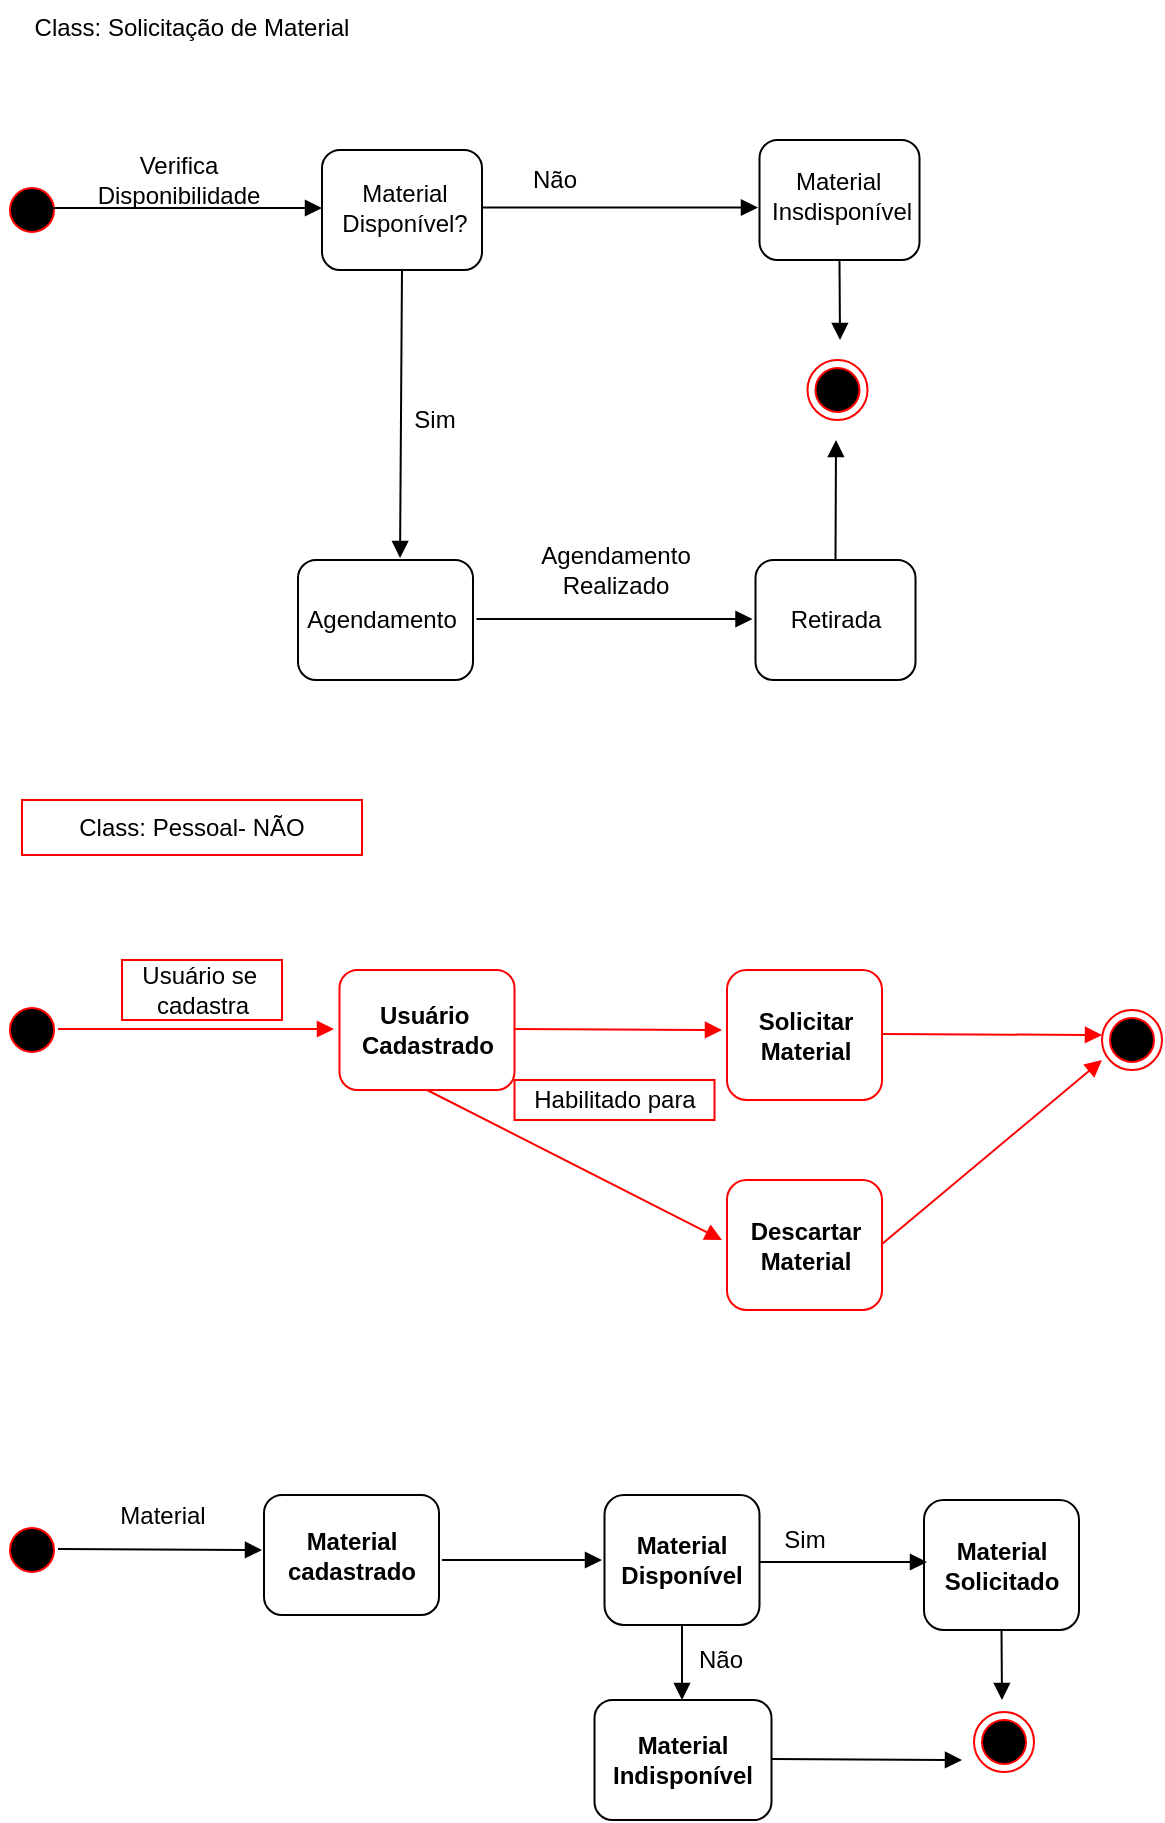 <mxfile version="14.6.9" type="github">
  <diagram id="kgpKYQtTHZ0yAKxKKP6v" name="Page-1">
    <mxGraphModel dx="868" dy="450" grid="1" gridSize="10" guides="1" tooltips="1" connect="1" arrows="1" fold="1" page="1" pageScale="1" pageWidth="850" pageHeight="1100" math="0" shadow="0">
      <root>
        <mxCell id="0" />
        <mxCell id="1" parent="0" />
        <mxCell id="gqt7VWo0npzINOgCtDPw-2" value="" style="ellipse;html=1;shape=startState;fillColor=#000000;strokeColor=#ff0000;" vertex="1" parent="1">
          <mxGeometry x="160" y="160" width="30" height="30" as="geometry" />
        </mxCell>
        <mxCell id="gqt7VWo0npzINOgCtDPw-5" value="" style="text;strokeColor=none;fillColor=none;align=left;verticalAlign=middle;spacingTop=-1;spacingLeft=4;spacingRight=4;rotatable=0;labelPosition=right;points=[];portConstraint=eastwest;" vertex="1" parent="1">
          <mxGeometry x="380" y="230" width="20" height="14" as="geometry" />
        </mxCell>
        <mxCell id="gqt7VWo0npzINOgCtDPw-6" value="" style="html=1;verticalAlign=bottom;endArrow=block;" edge="1" parent="1">
          <mxGeometry x="0.2" y="4" width="80" relative="1" as="geometry">
            <mxPoint x="182" y="174" as="sourcePoint" />
            <mxPoint x="320" y="174" as="targetPoint" />
            <mxPoint as="offset" />
          </mxGeometry>
        </mxCell>
        <mxCell id="gqt7VWo0npzINOgCtDPw-7" value="Verifica&lt;br&gt;Disponibilidade" style="text;html=1;align=center;verticalAlign=middle;resizable=0;points=[];autosize=1;strokeColor=none;" vertex="1" parent="1">
          <mxGeometry x="198" y="145" width="100" height="30" as="geometry" />
        </mxCell>
        <mxCell id="gqt7VWo0npzINOgCtDPw-14" value="" style="rounded=1;whiteSpace=wrap;html=1;fontStyle=1" vertex="1" parent="1">
          <mxGeometry x="320" y="145" width="80" height="60" as="geometry" />
        </mxCell>
        <mxCell id="gqt7VWo0npzINOgCtDPw-15" value="Material&lt;br&gt;Disponível?" style="text;html=1;strokeColor=none;fillColor=none;align=center;verticalAlign=middle;whiteSpace=wrap;rounded=0;" vertex="1" parent="1">
          <mxGeometry x="334" y="160.5" width="55" height="27.5" as="geometry" />
        </mxCell>
        <mxCell id="gqt7VWo0npzINOgCtDPw-18" value="" style="rounded=1;whiteSpace=wrap;html=1;" vertex="1" parent="1">
          <mxGeometry x="536.75" y="350" width="80" height="60" as="geometry" />
        </mxCell>
        <mxCell id="gqt7VWo0npzINOgCtDPw-21" value="Sim" style="text;html=1;align=center;verticalAlign=middle;resizable=0;points=[];autosize=1;strokeColor=none;" vertex="1" parent="1">
          <mxGeometry x="355.5" y="270" width="40" height="20" as="geometry" />
        </mxCell>
        <mxCell id="gqt7VWo0npzINOgCtDPw-22" value="&lt;span style=&quot;color: rgba(0 , 0 , 0 , 0) ; font-family: monospace ; font-size: 0px ; font-weight: 400&quot;&gt;%3CmxGraphModel%3E%3Croot%3E%3CmxCell%20id%3D%220%22%2F%3E%3CmxCell%20id%3D%221%22%20parent%3D%220%22%2F%3E%3CmxCell%20id%3D%222%22%20value%3D%22Agendamento%22%20style%3D%22text%3Bhtml%3D1%3BstrokeColor%3Dnone%3BfillColor%3Dnone%3Balign%3Dcenter%3BverticalAlign%3Dmiddle%3BwhiteSpace%3Dwrap%3Brounded%3D0%3B%22%20vertex%3D%221%22%20parent%3D%221%22%3E%3CmxGeometry%20x%3D%22548%22%20y%3D%22365%22%20width%3D%2257.5%22%20height%3D%2230%22%20as%3D%22geometry%22%2F%3E%3C%2FmxCell%3E%3C%2Froot%3E%3C%2FmxGraphModel%3E&lt;/span&gt;&lt;span style=&quot;color: rgba(0 , 0 , 0 , 0) ; font-family: monospace ; font-size: 0px ; font-weight: 400&quot;&gt;%3CmxGraphModel%3E%3Croot%3E%3CmxCell%20id%3D%220%22%2F%3E%3CmxCell%20id%3D%221%22%20parent%3D%220%22%2F%3E%3CmxCell%20id%3D%222%22%20value%3D%22Agendamento%22%20style%3D%22text%3Bhtml%3D1%3BstrokeColor%3Dnone%3BfillColor%3Dnone%3Balign%3Dcenter%3BverticalAlign%3Dmiddle%3BwhiteSpace%3Dwrap%3Brounded%3D0%3B%22%20vertex%3D%221%22%20parent%3D%221%22%3E%3CmxGeometry%20x%3D%22548%22%20y%3D%22365%22%20width%3D%2257.5%22%20height%3D%2230%22%20as%3D%22geometry%22%2F%3E%3C%2FmxCell%3E%3C%2Froot%3E%3C%2FmxGraphModel%3E&lt;/span&gt;" style="rounded=1;whiteSpace=wrap;html=1;fontStyle=1" vertex="1" parent="1">
          <mxGeometry x="308" y="350" width="87.5" height="60" as="geometry" />
        </mxCell>
        <mxCell id="gqt7VWo0npzINOgCtDPw-23" value="" style="html=1;verticalAlign=bottom;endArrow=block;" edge="1" parent="1">
          <mxGeometry x="0.2" y="4" width="80" relative="1" as="geometry">
            <mxPoint x="397.25" y="379.5" as="sourcePoint" />
            <mxPoint x="535.25" y="379.5" as="targetPoint" />
            <mxPoint as="offset" />
          </mxGeometry>
        </mxCell>
        <mxCell id="gqt7VWo0npzINOgCtDPw-28" value="" style="html=1;verticalAlign=bottom;endArrow=block;exitX=0.5;exitY=0;exitDx=0;exitDy=0;" edge="1" parent="1" source="gqt7VWo0npzINOgCtDPw-18">
          <mxGeometry x="0.2" y="4" width="80" relative="1" as="geometry">
            <mxPoint x="551.5" y="270" as="sourcePoint" />
            <mxPoint x="577" y="290" as="targetPoint" />
            <mxPoint as="offset" />
          </mxGeometry>
        </mxCell>
        <mxCell id="gqt7VWo0npzINOgCtDPw-30" value="Agendamento&lt;br&gt;Realizado" style="text;html=1;strokeColor=none;fillColor=none;align=center;verticalAlign=middle;whiteSpace=wrap;rounded=0;" vertex="1" parent="1">
          <mxGeometry x="437.5" y="340" width="57.5" height="30" as="geometry" />
        </mxCell>
        <mxCell id="gqt7VWo0npzINOgCtDPw-31" value="Retirada" style="text;html=1;strokeColor=none;fillColor=none;align=center;verticalAlign=middle;whiteSpace=wrap;rounded=0;" vertex="1" parent="1">
          <mxGeometry x="548" y="365" width="57.5" height="30" as="geometry" />
        </mxCell>
        <mxCell id="gqt7VWo0npzINOgCtDPw-32" value="" style="ellipse;html=1;shape=endState;fillColor=#000000;strokeColor=#ff0000;" vertex="1" parent="1">
          <mxGeometry x="562.75" y="250" width="30" height="30" as="geometry" />
        </mxCell>
        <mxCell id="gqt7VWo0npzINOgCtDPw-34" value="" style="ellipse;html=1;shape=startState;fillColor=#000000;strokeColor=#FF0000;" vertex="1" parent="1">
          <mxGeometry x="160" y="570" width="30" height="30" as="geometry" />
        </mxCell>
        <mxCell id="gqt7VWo0npzINOgCtDPw-35" value="" style="html=1;verticalAlign=bottom;endArrow=block;strokeColor=#FF0000;" edge="1" parent="1">
          <mxGeometry x="0.2" y="4" width="80" relative="1" as="geometry">
            <mxPoint x="188" y="584.5" as="sourcePoint" />
            <mxPoint x="326" y="584.5" as="targetPoint" />
            <mxPoint as="offset" />
          </mxGeometry>
        </mxCell>
        <mxCell id="gqt7VWo0npzINOgCtDPw-36" value="Usuário&amp;nbsp;&lt;br&gt;Cadastrado" style="rounded=1;whiteSpace=wrap;html=1;fontStyle=1;strokeColor=#FF0000;" vertex="1" parent="1">
          <mxGeometry x="328.75" y="555" width="87.5" height="60" as="geometry" />
        </mxCell>
        <mxCell id="gqt7VWo0npzINOgCtDPw-37" value="Solicitar Material" style="rounded=1;whiteSpace=wrap;html=1;fontStyle=1;strokeColor=#FF0000;" vertex="1" parent="1">
          <mxGeometry x="522.5" y="555" width="77.5" height="65" as="geometry" />
        </mxCell>
        <mxCell id="gqt7VWo0npzINOgCtDPw-38" value="" style="html=1;verticalAlign=bottom;endArrow=block;strokeColor=#FF0000;" edge="1" parent="1">
          <mxGeometry x="0.2" y="4" width="80" relative="1" as="geometry">
            <mxPoint x="416.25" y="584.5" as="sourcePoint" />
            <mxPoint x="520" y="585" as="targetPoint" />
            <mxPoint as="offset" />
          </mxGeometry>
        </mxCell>
        <mxCell id="gqt7VWo0npzINOgCtDPw-39" value="Usuário se&amp;nbsp;&lt;br&gt;cadastra" style="text;html=1;align=center;verticalAlign=middle;resizable=0;points=[];autosize=1;strokeColor=#FF0000;" vertex="1" parent="1">
          <mxGeometry x="220" y="550" width="80" height="30" as="geometry" />
        </mxCell>
        <mxCell id="gqt7VWo0npzINOgCtDPw-40" value="Habilitado para" style="text;html=1;align=center;verticalAlign=middle;resizable=0;points=[];autosize=1;strokeColor=#FF0000;" vertex="1" parent="1">
          <mxGeometry x="416.25" y="610" width="100" height="20" as="geometry" />
        </mxCell>
        <mxCell id="gqt7VWo0npzINOgCtDPw-41" value="" style="html=1;verticalAlign=bottom;endArrow=block;exitX=0.5;exitY=1;exitDx=0;exitDy=0;strokeColor=#FF0000;" edge="1" parent="1" source="gqt7VWo0npzINOgCtDPw-36">
          <mxGeometry x="0.2" y="4" width="80" relative="1" as="geometry">
            <mxPoint x="389" y="660" as="sourcePoint" />
            <mxPoint x="520" y="690" as="targetPoint" />
            <mxPoint as="offset" />
          </mxGeometry>
        </mxCell>
        <mxCell id="gqt7VWo0npzINOgCtDPw-42" value="Descartar Material" style="rounded=1;whiteSpace=wrap;html=1;fontStyle=1;strokeColor=#FF0000;" vertex="1" parent="1">
          <mxGeometry x="522.5" y="660" width="77.5" height="65" as="geometry" />
        </mxCell>
        <mxCell id="gqt7VWo0npzINOgCtDPw-43" value="" style="html=1;verticalAlign=bottom;endArrow=block;entryX=0;entryY=0.417;entryDx=0;entryDy=0;entryPerimeter=0;strokeColor=#FF0000;" edge="1" parent="1" target="gqt7VWo0npzINOgCtDPw-45">
          <mxGeometry x="0.2" y="4" width="80" relative="1" as="geometry">
            <mxPoint x="600" y="587" as="sourcePoint" />
            <mxPoint x="703.75" y="587.5" as="targetPoint" />
            <mxPoint as="offset" />
          </mxGeometry>
        </mxCell>
        <mxCell id="gqt7VWo0npzINOgCtDPw-44" value="" style="html=1;verticalAlign=bottom;endArrow=block;strokeColor=#FF0000;" edge="1" parent="1">
          <mxGeometry x="0.2" y="4" width="80" relative="1" as="geometry">
            <mxPoint x="600" y="692" as="sourcePoint" />
            <mxPoint x="710" y="600" as="targetPoint" />
            <mxPoint as="offset" />
            <Array as="points" />
          </mxGeometry>
        </mxCell>
        <mxCell id="gqt7VWo0npzINOgCtDPw-45" value="" style="ellipse;html=1;shape=endState;fillColor=#000000;strokeColor=#FF0000;" vertex="1" parent="1">
          <mxGeometry x="710" y="575" width="30" height="30" as="geometry" />
        </mxCell>
        <mxCell id="gqt7VWo0npzINOgCtDPw-47" value="" style="ellipse;html=1;shape=startState;fillColor=#000000;strokeColor=#ff0000;" vertex="1" parent="1">
          <mxGeometry x="160" y="830" width="30" height="30" as="geometry" />
        </mxCell>
        <mxCell id="gqt7VWo0npzINOgCtDPw-48" value="" style="html=1;verticalAlign=bottom;endArrow=block;" edge="1" parent="1">
          <mxGeometry x="0.2" y="4" width="80" relative="1" as="geometry">
            <mxPoint x="188" y="844.5" as="sourcePoint" />
            <mxPoint x="290" y="845" as="targetPoint" />
            <mxPoint as="offset" />
          </mxGeometry>
        </mxCell>
        <mxCell id="gqt7VWo0npzINOgCtDPw-49" value="Material&lt;br&gt;cadastrado" style="rounded=1;whiteSpace=wrap;html=1;fontStyle=1" vertex="1" parent="1">
          <mxGeometry x="291" y="817.5" width="87.5" height="60" as="geometry" />
        </mxCell>
        <mxCell id="gqt7VWo0npzINOgCtDPw-50" value="Material&lt;br&gt;Solicitado" style="rounded=1;whiteSpace=wrap;html=1;fontStyle=1" vertex="1" parent="1">
          <mxGeometry x="621" y="820" width="77.5" height="65" as="geometry" />
        </mxCell>
        <mxCell id="gqt7VWo0npzINOgCtDPw-52" value="Material" style="text;html=1;align=center;verticalAlign=middle;resizable=0;points=[];autosize=1;strokeColor=none;" vertex="1" parent="1">
          <mxGeometry x="210" y="817.5" width="60" height="20" as="geometry" />
        </mxCell>
        <mxCell id="gqt7VWo0npzINOgCtDPw-57" value="" style="ellipse;html=1;shape=endState;fillColor=#000000;strokeColor=#ff0000;" vertex="1" parent="1">
          <mxGeometry x="646" y="926" width="30" height="30" as="geometry" />
        </mxCell>
        <mxCell id="gqt7VWo0npzINOgCtDPw-59" value="Material&lt;br&gt;Disponível" style="rounded=1;whiteSpace=wrap;html=1;fontStyle=1" vertex="1" parent="1">
          <mxGeometry x="461.25" y="817.5" width="77.5" height="65" as="geometry" />
        </mxCell>
        <mxCell id="gqt7VWo0npzINOgCtDPw-60" value="" style="html=1;verticalAlign=bottom;endArrow=block;" edge="1" parent="1">
          <mxGeometry x="0.2" y="4" width="80" relative="1" as="geometry">
            <mxPoint x="538.75" y="851" as="sourcePoint" />
            <mxPoint x="622.5" y="851" as="targetPoint" />
            <mxPoint as="offset" />
          </mxGeometry>
        </mxCell>
        <mxCell id="gqt7VWo0npzINOgCtDPw-65" value="" style="html=1;verticalAlign=bottom;endArrow=block;exitX=0.5;exitY=1;exitDx=0;exitDy=0;" edge="1" parent="1" source="gqt7VWo0npzINOgCtDPw-59">
          <mxGeometry x="0.2" y="4" width="80" relative="1" as="geometry">
            <mxPoint x="500" y="910" as="sourcePoint" />
            <mxPoint x="500" y="920" as="targetPoint" />
            <mxPoint as="offset" />
          </mxGeometry>
        </mxCell>
        <mxCell id="gqt7VWo0npzINOgCtDPw-68" value="Material&lt;br&gt;Indisponível" style="rounded=1;whiteSpace=wrap;html=1;fontStyle=1" vertex="1" parent="1">
          <mxGeometry x="456.25" y="920" width="88.5" height="60" as="geometry" />
        </mxCell>
        <mxCell id="gqt7VWo0npzINOgCtDPw-69" value="Não" style="text;html=1;align=center;verticalAlign=middle;resizable=0;points=[];autosize=1;strokeColor=none;" vertex="1" parent="1">
          <mxGeometry x="498.75" y="890" width="40" height="20" as="geometry" />
        </mxCell>
        <mxCell id="gqt7VWo0npzINOgCtDPw-71" value="" style="html=1;verticalAlign=bottom;endArrow=block;exitX=0.5;exitY=1;exitDx=0;exitDy=0;" edge="1" parent="1" source="gqt7VWo0npzINOgCtDPw-50">
          <mxGeometry x="0.2" y="4" width="80" relative="1" as="geometry">
            <mxPoint x="878" y="849.5" as="sourcePoint" />
            <mxPoint x="660" y="920" as="targetPoint" />
            <mxPoint as="offset" />
          </mxGeometry>
        </mxCell>
        <mxCell id="gqt7VWo0npzINOgCtDPw-73" value="" style="html=1;verticalAlign=bottom;endArrow=block;exitX=0.5;exitY=1;exitDx=0;exitDy=0;entryX=0.583;entryY=-0.017;entryDx=0;entryDy=0;entryPerimeter=0;" edge="1" parent="1" source="gqt7VWo0npzINOgCtDPw-14" target="gqt7VWo0npzINOgCtDPw-22">
          <mxGeometry x="0.2" y="4" width="80" relative="1" as="geometry">
            <mxPoint x="311" y="300" as="sourcePoint" />
            <mxPoint x="449" y="300" as="targetPoint" />
            <mxPoint as="offset" />
          </mxGeometry>
        </mxCell>
        <mxCell id="gqt7VWo0npzINOgCtDPw-77" value="" style="html=1;verticalAlign=bottom;endArrow=block;" edge="1" parent="1">
          <mxGeometry x="0.2" y="4" width="80" relative="1" as="geometry">
            <mxPoint x="400" y="173.75" as="sourcePoint" />
            <mxPoint x="538" y="173.75" as="targetPoint" />
            <mxPoint as="offset" />
          </mxGeometry>
        </mxCell>
        <mxCell id="gqt7VWo0npzINOgCtDPw-78" value="" style="rounded=1;whiteSpace=wrap;html=1;" vertex="1" parent="1">
          <mxGeometry x="538.75" y="140" width="80" height="60" as="geometry" />
        </mxCell>
        <mxCell id="gqt7VWo0npzINOgCtDPw-80" value="" style="html=1;verticalAlign=bottom;endArrow=block;exitX=0.5;exitY=1;exitDx=0;exitDy=0;" edge="1" parent="1" source="gqt7VWo0npzINOgCtDPw-78">
          <mxGeometry x="0.2" y="4" width="80" relative="1" as="geometry">
            <mxPoint x="617" y="169" as="sourcePoint" />
            <mxPoint x="579" y="240" as="targetPoint" />
            <mxPoint as="offset" />
          </mxGeometry>
        </mxCell>
        <mxCell id="gqt7VWo0npzINOgCtDPw-81" value="Não" style="text;html=1;align=center;verticalAlign=middle;resizable=0;points=[];autosize=1;strokeColor=none;" vertex="1" parent="1">
          <mxGeometry x="416.25" y="150" width="40" height="20" as="geometry" />
        </mxCell>
        <mxCell id="gqt7VWo0npzINOgCtDPw-82" value="Material&amp;nbsp;&lt;br&gt;Insdisponível" style="text;html=1;strokeColor=none;fillColor=none;align=center;verticalAlign=middle;whiteSpace=wrap;rounded=0;" vertex="1" parent="1">
          <mxGeometry x="551" y="153" width="57.5" height="30" as="geometry" />
        </mxCell>
        <mxCell id="gqt7VWo0npzINOgCtDPw-83" value="Class: Solicitação de Material" style="text;html=1;strokeColor=none;fillColor=none;align=center;verticalAlign=middle;whiteSpace=wrap;rounded=0;" vertex="1" parent="1">
          <mxGeometry x="170" y="70" width="170" height="27.5" as="geometry" />
        </mxCell>
        <mxCell id="gqt7VWo0npzINOgCtDPw-84" value="Agendamento" style="text;html=1;strokeColor=none;fillColor=none;align=center;verticalAlign=middle;whiteSpace=wrap;rounded=0;" vertex="1" parent="1">
          <mxGeometry x="321" y="365" width="57.5" height="30" as="geometry" />
        </mxCell>
        <mxCell id="gqt7VWo0npzINOgCtDPw-85" value="Class: Pessoal- NÃO" style="text;html=1;fillColor=none;align=center;verticalAlign=middle;whiteSpace=wrap;rounded=0;strokeColor=#FF0000;" vertex="1" parent="1">
          <mxGeometry x="170" y="470" width="170" height="27.5" as="geometry" />
        </mxCell>
        <mxCell id="gqt7VWo0npzINOgCtDPw-86" value="" style="html=1;verticalAlign=bottom;endArrow=block;" edge="1" parent="1">
          <mxGeometry x="0.2" y="4" width="80" relative="1" as="geometry">
            <mxPoint x="380" y="850" as="sourcePoint" />
            <mxPoint x="460" y="850" as="targetPoint" />
            <mxPoint as="offset" />
          </mxGeometry>
        </mxCell>
        <mxCell id="gqt7VWo0npzINOgCtDPw-87" value="Sim" style="text;html=1;align=center;verticalAlign=middle;resizable=0;points=[];autosize=1;strokeColor=none;" vertex="1" parent="1">
          <mxGeometry x="541.25" y="830" width="40" height="20" as="geometry" />
        </mxCell>
        <mxCell id="gqt7VWo0npzINOgCtDPw-88" value="" style="html=1;verticalAlign=bottom;endArrow=block;" edge="1" parent="1">
          <mxGeometry x="0.2" y="4" width="80" relative="1" as="geometry">
            <mxPoint x="544.75" y="949.5" as="sourcePoint" />
            <mxPoint x="640" y="950" as="targetPoint" />
            <mxPoint as="offset" />
          </mxGeometry>
        </mxCell>
      </root>
    </mxGraphModel>
  </diagram>
</mxfile>
